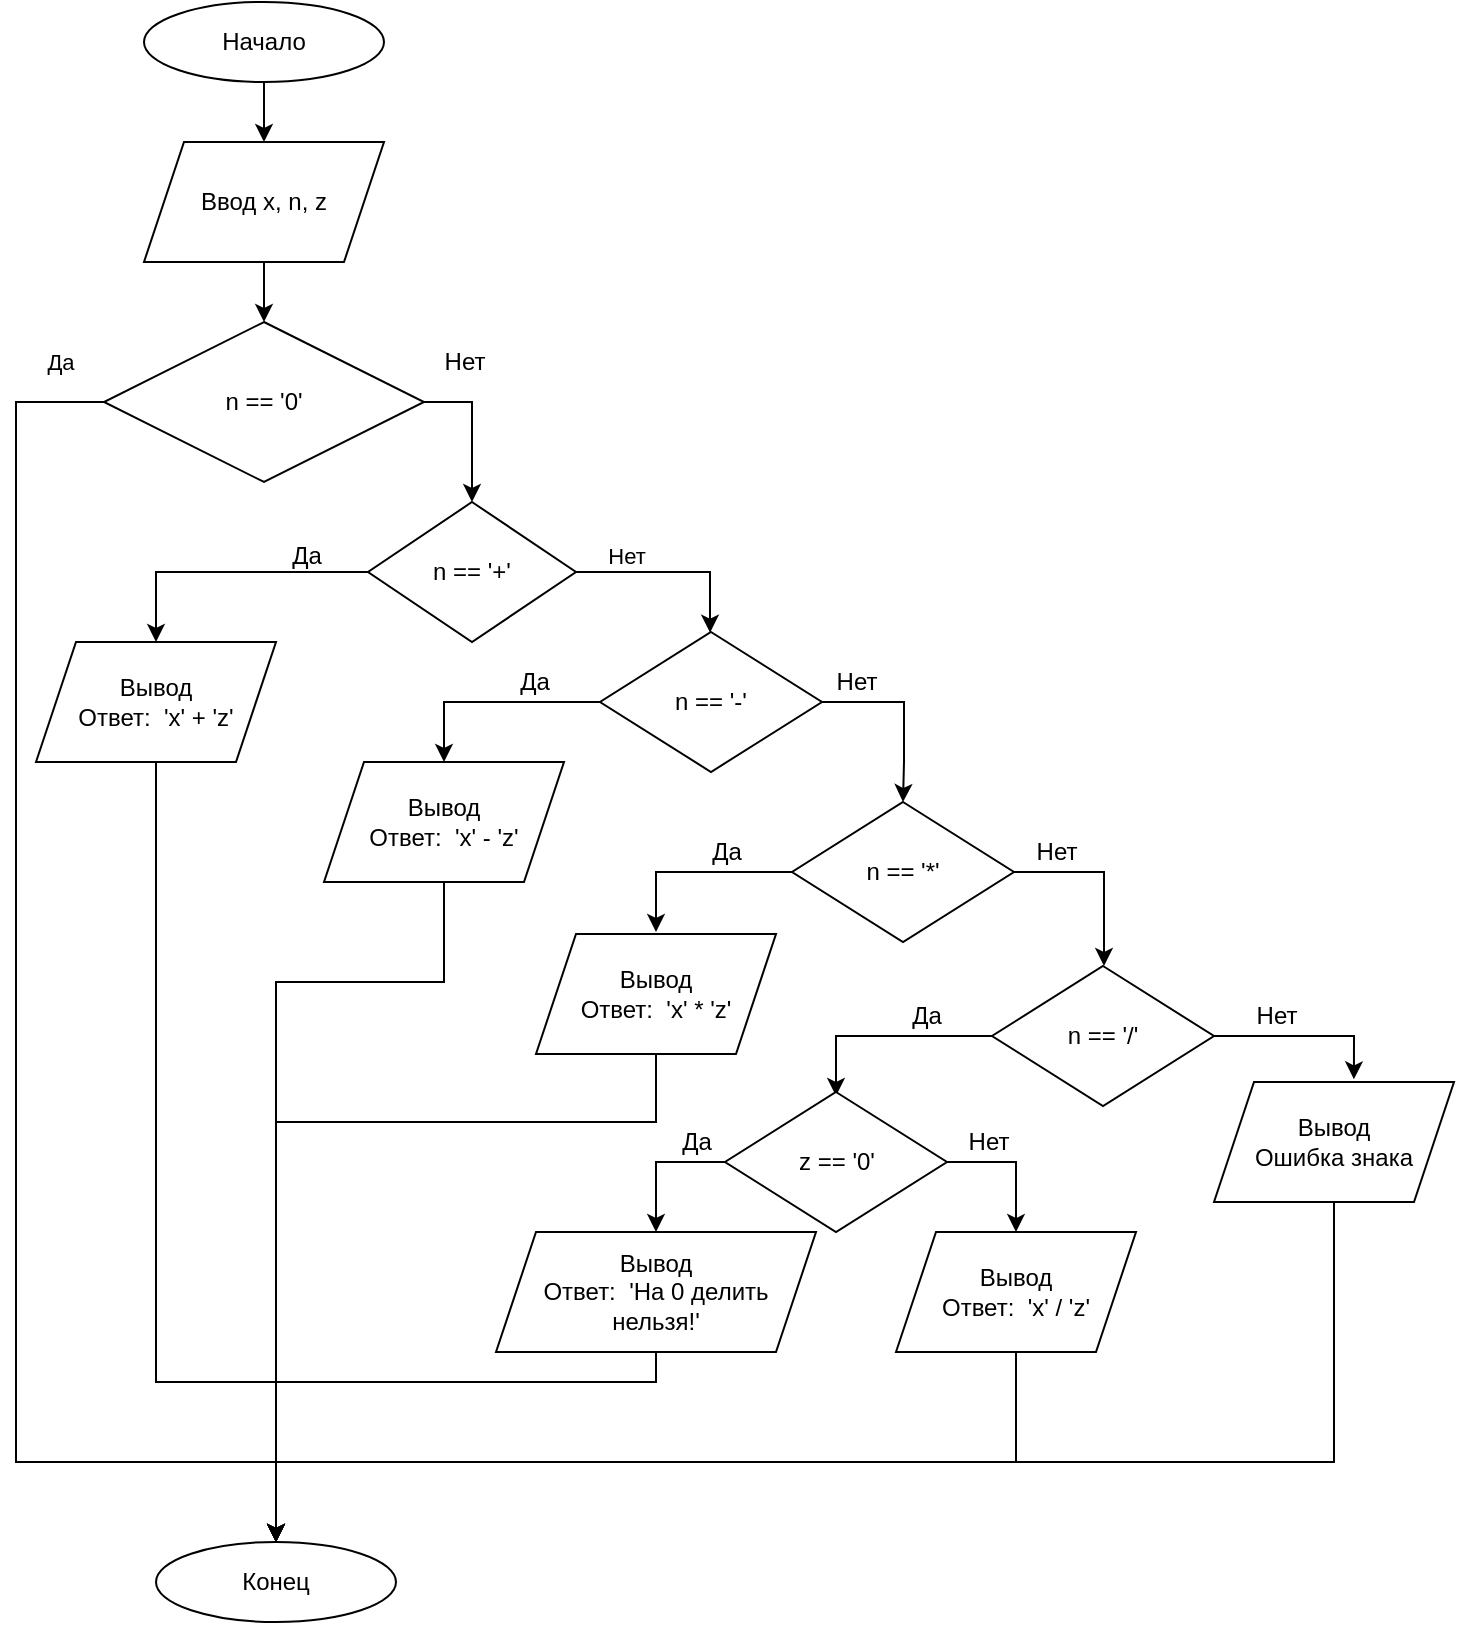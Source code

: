 <mxfile version="14.6.6" type="github" pages="2">
  <diagram id="yvdoU6mcAUJrOM6jH-qH" name="Lesson_2_1">
    <mxGraphModel dx="2062" dy="794" grid="1" gridSize="10" guides="1" tooltips="1" connect="1" arrows="1" fold="1" page="1" pageScale="1" pageWidth="827" pageHeight="1169" math="0" shadow="0">
      <root>
        <mxCell id="0" />
        <mxCell id="1" parent="0" />
        <mxCell id="S1Y_xkd8dQSvKk8F5vj4-3" value="" style="edgeStyle=orthogonalEdgeStyle;rounded=0;orthogonalLoop=1;jettySize=auto;html=1;" edge="1" parent="1" source="S1Y_xkd8dQSvKk8F5vj4-1" target="S1Y_xkd8dQSvKk8F5vj4-2">
          <mxGeometry relative="1" as="geometry" />
        </mxCell>
        <mxCell id="S1Y_xkd8dQSvKk8F5vj4-1" value="Начало" style="ellipse;whiteSpace=wrap;html=1;" vertex="1" parent="1">
          <mxGeometry x="114" y="40" width="120" height="40" as="geometry" />
        </mxCell>
        <mxCell id="S1Y_xkd8dQSvKk8F5vj4-10" value="" style="edgeStyle=orthogonalEdgeStyle;rounded=0;orthogonalLoop=1;jettySize=auto;html=1;" edge="1" parent="1" source="S1Y_xkd8dQSvKk8F5vj4-2" target="S1Y_xkd8dQSvKk8F5vj4-9">
          <mxGeometry relative="1" as="geometry" />
        </mxCell>
        <mxCell id="S1Y_xkd8dQSvKk8F5vj4-2" value="Ввод x, n, z" style="shape=parallelogram;perimeter=parallelogramPerimeter;whiteSpace=wrap;html=1;fixedSize=1;" vertex="1" parent="1">
          <mxGeometry x="114" y="110" width="120" height="60" as="geometry" />
        </mxCell>
        <mxCell id="S1Y_xkd8dQSvKk8F5vj4-7" style="edgeStyle=orthogonalEdgeStyle;rounded=0;orthogonalLoop=1;jettySize=auto;html=1;" edge="1" parent="1" source="S1Y_xkd8dQSvKk8F5vj4-4" target="S1Y_xkd8dQSvKk8F5vj4-22">
          <mxGeometry relative="1" as="geometry">
            <mxPoint x="396.96" y="358.02" as="targetPoint" />
            <Array as="points">
              <mxPoint x="397" y="325" />
            </Array>
          </mxGeometry>
        </mxCell>
        <mxCell id="S1Y_xkd8dQSvKk8F5vj4-8" value="Нет" style="edgeLabel;html=1;align=center;verticalAlign=middle;resizable=0;points=[];" vertex="1" connectable="0" parent="S1Y_xkd8dQSvKk8F5vj4-7">
          <mxGeometry x="-0.162" y="2" relative="1" as="geometry">
            <mxPoint x="-16" y="-6" as="offset" />
          </mxGeometry>
        </mxCell>
        <mxCell id="S1Y_xkd8dQSvKk8F5vj4-18" style="edgeStyle=orthogonalEdgeStyle;rounded=0;orthogonalLoop=1;jettySize=auto;html=1;entryX=0.5;entryY=0;entryDx=0;entryDy=0;" edge="1" parent="1" source="S1Y_xkd8dQSvKk8F5vj4-4">
          <mxGeometry relative="1" as="geometry">
            <mxPoint x="120.0" y="360" as="targetPoint" />
            <Array as="points">
              <mxPoint x="120" y="325" />
            </Array>
          </mxGeometry>
        </mxCell>
        <mxCell id="S1Y_xkd8dQSvKk8F5vj4-4" value="n == &#39;+&#39;" style="rhombus;whiteSpace=wrap;html=1;" vertex="1" parent="1">
          <mxGeometry x="226" y="290" width="104" height="70" as="geometry" />
        </mxCell>
        <mxCell id="S1Y_xkd8dQSvKk8F5vj4-11" style="edgeStyle=orthogonalEdgeStyle;rounded=0;orthogonalLoop=1;jettySize=auto;html=1;entryX=0.5;entryY=0;entryDx=0;entryDy=0;" edge="1" parent="1" source="S1Y_xkd8dQSvKk8F5vj4-9" target="S1Y_xkd8dQSvKk8F5vj4-4">
          <mxGeometry relative="1" as="geometry">
            <Array as="points">
              <mxPoint x="278" y="240" />
            </Array>
          </mxGeometry>
        </mxCell>
        <mxCell id="S1Y_xkd8dQSvKk8F5vj4-14" style="edgeStyle=orthogonalEdgeStyle;rounded=0;orthogonalLoop=1;jettySize=auto;html=1;entryX=0.5;entryY=0;entryDx=0;entryDy=0;" edge="1" parent="1" source="S1Y_xkd8dQSvKk8F5vj4-9" target="S1Y_xkd8dQSvKk8F5vj4-13">
          <mxGeometry relative="1" as="geometry">
            <Array as="points">
              <mxPoint x="50" y="240" />
              <mxPoint x="50" y="770" />
              <mxPoint x="180" y="770" />
            </Array>
          </mxGeometry>
        </mxCell>
        <mxCell id="S1Y_xkd8dQSvKk8F5vj4-15" value="Да" style="edgeLabel;html=1;align=center;verticalAlign=middle;resizable=0;points=[];" vertex="1" connectable="0" parent="S1Y_xkd8dQSvKk8F5vj4-14">
          <mxGeometry x="-0.913" y="-1" relative="1" as="geometry">
            <mxPoint x="10" y="-19" as="offset" />
          </mxGeometry>
        </mxCell>
        <mxCell id="S1Y_xkd8dQSvKk8F5vj4-9" value="n == &#39;0&#39;" style="rhombus;whiteSpace=wrap;html=1;" vertex="1" parent="1">
          <mxGeometry x="94" y="200" width="160" height="80" as="geometry" />
        </mxCell>
        <mxCell id="S1Y_xkd8dQSvKk8F5vj4-12" value="Нет" style="text;html=1;align=center;verticalAlign=middle;resizable=0;points=[];autosize=1;strokeColor=none;" vertex="1" parent="1">
          <mxGeometry x="254" y="210" width="40" height="20" as="geometry" />
        </mxCell>
        <mxCell id="S1Y_xkd8dQSvKk8F5vj4-13" value="Конец" style="ellipse;whiteSpace=wrap;html=1;" vertex="1" parent="1">
          <mxGeometry x="120" y="810" width="120" height="40" as="geometry" />
        </mxCell>
        <mxCell id="S1Y_xkd8dQSvKk8F5vj4-19" value="Да" style="text;html=1;align=center;verticalAlign=middle;resizable=0;points=[];autosize=1;strokeColor=none;" vertex="1" parent="1">
          <mxGeometry x="180" y="307" width="30" height="20" as="geometry" />
        </mxCell>
        <mxCell id="S1Y_xkd8dQSvKk8F5vj4-30" style="edgeStyle=orthogonalEdgeStyle;rounded=0;orthogonalLoop=1;jettySize=auto;html=1;entryX=0.5;entryY=0;entryDx=0;entryDy=0;" edge="1" parent="1" source="S1Y_xkd8dQSvKk8F5vj4-22" target="S1Y_xkd8dQSvKk8F5vj4-26">
          <mxGeometry relative="1" as="geometry">
            <Array as="points">
              <mxPoint x="494" y="390" />
              <mxPoint x="494" y="420" />
            </Array>
          </mxGeometry>
        </mxCell>
        <mxCell id="S1Y_xkd8dQSvKk8F5vj4-22" value="n == &#39;-&#39;" style="rhombus;whiteSpace=wrap;html=1;" vertex="1" parent="1">
          <mxGeometry x="342" y="355" width="111" height="70" as="geometry" />
        </mxCell>
        <mxCell id="S1Y_xkd8dQSvKk8F5vj4-23" style="edgeStyle=orthogonalEdgeStyle;rounded=0;orthogonalLoop=1;jettySize=auto;html=1;exitX=0;exitY=0.5;exitDx=0;exitDy=0;entryX=0.5;entryY=0;entryDx=0;entryDy=0;" edge="1" parent="1" source="S1Y_xkd8dQSvKk8F5vj4-22">
          <mxGeometry relative="1" as="geometry">
            <mxPoint x="264.0" y="420" as="targetPoint" />
            <mxPoint x="340" y="398" as="sourcePoint" />
            <Array as="points">
              <mxPoint x="264" y="390" />
            </Array>
          </mxGeometry>
        </mxCell>
        <mxCell id="S1Y_xkd8dQSvKk8F5vj4-24" value="Да" style="text;html=1;align=center;verticalAlign=middle;resizable=0;points=[];autosize=1;strokeColor=none;" vertex="1" parent="1">
          <mxGeometry x="294" y="370" width="30" height="20" as="geometry" />
        </mxCell>
        <mxCell id="S1Y_xkd8dQSvKk8F5vj4-43" style="edgeStyle=orthogonalEdgeStyle;rounded=0;orthogonalLoop=1;jettySize=auto;html=1;entryX=0.5;entryY=0;entryDx=0;entryDy=0;" edge="1" parent="1" source="S1Y_xkd8dQSvKk8F5vj4-26" target="S1Y_xkd8dQSvKk8F5vj4-36">
          <mxGeometry relative="1" as="geometry">
            <mxPoint x="590" y="510" as="targetPoint" />
            <Array as="points">
              <mxPoint x="594" y="475" />
              <mxPoint x="594" y="522" />
            </Array>
          </mxGeometry>
        </mxCell>
        <mxCell id="S1Y_xkd8dQSvKk8F5vj4-26" value="n == &#39;*&#39;" style="rhombus;whiteSpace=wrap;html=1;" vertex="1" parent="1">
          <mxGeometry x="438" y="440" width="111" height="70" as="geometry" />
        </mxCell>
        <mxCell id="S1Y_xkd8dQSvKk8F5vj4-27" style="edgeStyle=orthogonalEdgeStyle;rounded=0;orthogonalLoop=1;jettySize=auto;html=1;exitX=0;exitY=0.5;exitDx=0;exitDy=0;" edge="1" source="S1Y_xkd8dQSvKk8F5vj4-26" parent="1">
          <mxGeometry relative="1" as="geometry">
            <mxPoint x="370" y="505" as="targetPoint" />
            <mxPoint x="436" y="483" as="sourcePoint" />
            <Array as="points">
              <mxPoint x="370" y="475" />
              <mxPoint x="370" y="505" />
            </Array>
          </mxGeometry>
        </mxCell>
        <mxCell id="S1Y_xkd8dQSvKk8F5vj4-28" value="Да" style="text;html=1;align=center;verticalAlign=middle;resizable=0;points=[];autosize=1;strokeColor=none;" vertex="1" parent="1">
          <mxGeometry x="390" y="455" width="30" height="20" as="geometry" />
        </mxCell>
        <mxCell id="S1Y_xkd8dQSvKk8F5vj4-33" style="edgeStyle=orthogonalEdgeStyle;rounded=0;orthogonalLoop=1;jettySize=auto;html=1;exitX=0;exitY=0.5;exitDx=0;exitDy=0;entryX=0.5;entryY=0;entryDx=0;entryDy=0;" edge="1" source="S1Y_xkd8dQSvKk8F5vj4-36" parent="1">
          <mxGeometry relative="1" as="geometry">
            <mxPoint x="460" y="587" as="targetPoint" />
            <mxPoint x="536" y="565" as="sourcePoint" />
            <Array as="points">
              <mxPoint x="460" y="557" />
            </Array>
          </mxGeometry>
        </mxCell>
        <mxCell id="S1Y_xkd8dQSvKk8F5vj4-34" value="Да" style="text;html=1;align=center;verticalAlign=middle;resizable=0;points=[];autosize=1;strokeColor=none;" vertex="1" parent="1">
          <mxGeometry x="490" y="537" width="30" height="20" as="geometry" />
        </mxCell>
        <mxCell id="S1Y_xkd8dQSvKk8F5vj4-54" style="edgeStyle=orthogonalEdgeStyle;rounded=0;orthogonalLoop=1;jettySize=auto;html=1;entryX=0.583;entryY=-0.022;entryDx=0;entryDy=0;entryPerimeter=0;exitX=1;exitY=0.5;exitDx=0;exitDy=0;" edge="1" parent="1" source="S1Y_xkd8dQSvKk8F5vj4-36" target="S1Y_xkd8dQSvKk8F5vj4-53">
          <mxGeometry relative="1" as="geometry">
            <Array as="points">
              <mxPoint x="719" y="557" />
            </Array>
          </mxGeometry>
        </mxCell>
        <mxCell id="S1Y_xkd8dQSvKk8F5vj4-36" value="n == &#39;/&#39;" style="rhombus;whiteSpace=wrap;html=1;" vertex="1" parent="1">
          <mxGeometry x="538" y="522" width="111" height="70" as="geometry" />
        </mxCell>
        <mxCell id="S1Y_xkd8dQSvKk8F5vj4-56" style="edgeStyle=orthogonalEdgeStyle;rounded=0;orthogonalLoop=1;jettySize=auto;html=1;entryX=0.5;entryY=0;entryDx=0;entryDy=0;" edge="1" parent="1" source="S1Y_xkd8dQSvKk8F5vj4-37" target="S1Y_xkd8dQSvKk8F5vj4-13">
          <mxGeometry relative="1" as="geometry">
            <Array as="points">
              <mxPoint x="120" y="730" />
              <mxPoint x="180" y="730" />
            </Array>
          </mxGeometry>
        </mxCell>
        <mxCell id="S1Y_xkd8dQSvKk8F5vj4-37" value="&lt;span&gt;Вывод&lt;br&gt;Ответ:&amp;nbsp; &#39;x&#39; + &#39;z&#39;&lt;/span&gt;" style="shape=parallelogram;perimeter=parallelogramPerimeter;whiteSpace=wrap;html=1;fixedSize=1;" vertex="1" parent="1">
          <mxGeometry x="60" y="360" width="120" height="60" as="geometry" />
        </mxCell>
        <mxCell id="S1Y_xkd8dQSvKk8F5vj4-57" style="edgeStyle=orthogonalEdgeStyle;rounded=0;orthogonalLoop=1;jettySize=auto;html=1;" edge="1" parent="1" source="S1Y_xkd8dQSvKk8F5vj4-38">
          <mxGeometry relative="1" as="geometry">
            <mxPoint x="180" y="810" as="targetPoint" />
            <Array as="points">
              <mxPoint x="264" y="530" />
              <mxPoint x="180" y="530" />
            </Array>
          </mxGeometry>
        </mxCell>
        <mxCell id="S1Y_xkd8dQSvKk8F5vj4-38" value="&lt;span&gt;Вывод&lt;br&gt;Ответ:&amp;nbsp; &#39;x&#39; - &#39;z&#39;&lt;/span&gt;" style="shape=parallelogram;perimeter=parallelogramPerimeter;whiteSpace=wrap;html=1;fixedSize=1;" vertex="1" parent="1">
          <mxGeometry x="204" y="420" width="120" height="60" as="geometry" />
        </mxCell>
        <mxCell id="S1Y_xkd8dQSvKk8F5vj4-58" style="edgeStyle=orthogonalEdgeStyle;rounded=0;orthogonalLoop=1;jettySize=auto;html=1;" edge="1" parent="1" source="S1Y_xkd8dQSvKk8F5vj4-41">
          <mxGeometry relative="1" as="geometry">
            <mxPoint x="180" y="810" as="targetPoint" />
            <Array as="points">
              <mxPoint x="370" y="600" />
              <mxPoint x="180" y="600" />
            </Array>
          </mxGeometry>
        </mxCell>
        <mxCell id="S1Y_xkd8dQSvKk8F5vj4-41" value="&lt;span&gt;Вывод&lt;br&gt;Ответ:&amp;nbsp; &#39;x&#39; * &#39;z&#39;&lt;/span&gt;" style="shape=parallelogram;perimeter=parallelogramPerimeter;whiteSpace=wrap;html=1;fixedSize=1;" vertex="1" parent="1">
          <mxGeometry x="310" y="506" width="120" height="60" as="geometry" />
        </mxCell>
        <mxCell id="S1Y_xkd8dQSvKk8F5vj4-60" style="edgeStyle=orthogonalEdgeStyle;rounded=0;orthogonalLoop=1;jettySize=auto;html=1;" edge="1" parent="1" source="S1Y_xkd8dQSvKk8F5vj4-42">
          <mxGeometry relative="1" as="geometry">
            <mxPoint x="180" y="810" as="targetPoint" />
            <Array as="points">
              <mxPoint x="550" y="770" />
              <mxPoint x="180" y="770" />
            </Array>
          </mxGeometry>
        </mxCell>
        <mxCell id="S1Y_xkd8dQSvKk8F5vj4-42" value="&lt;span&gt;Вывод&lt;br&gt;Ответ:&amp;nbsp; &#39;x&#39; / &#39;z&#39;&lt;/span&gt;" style="shape=parallelogram;perimeter=parallelogramPerimeter;whiteSpace=wrap;html=1;fixedSize=1;" vertex="1" parent="1">
          <mxGeometry x="490" y="655" width="120" height="60" as="geometry" />
        </mxCell>
        <mxCell id="S1Y_xkd8dQSvKk8F5vj4-47" style="edgeStyle=orthogonalEdgeStyle;rounded=0;orthogonalLoop=1;jettySize=auto;html=1;" edge="1" parent="1" source="S1Y_xkd8dQSvKk8F5vj4-45" target="S1Y_xkd8dQSvKk8F5vj4-46">
          <mxGeometry relative="1" as="geometry">
            <mxPoint x="390" y="640" as="targetPoint" />
            <Array as="points">
              <mxPoint x="370" y="620" />
            </Array>
          </mxGeometry>
        </mxCell>
        <mxCell id="S1Y_xkd8dQSvKk8F5vj4-50" style="edgeStyle=orthogonalEdgeStyle;rounded=0;orthogonalLoop=1;jettySize=auto;html=1;entryX=0.5;entryY=0;entryDx=0;entryDy=0;" edge="1" parent="1" source="S1Y_xkd8dQSvKk8F5vj4-45" target="S1Y_xkd8dQSvKk8F5vj4-42">
          <mxGeometry relative="1" as="geometry">
            <Array as="points">
              <mxPoint x="550" y="620" />
            </Array>
          </mxGeometry>
        </mxCell>
        <mxCell id="S1Y_xkd8dQSvKk8F5vj4-45" value="z == &#39;0&#39;" style="rhombus;whiteSpace=wrap;html=1;" vertex="1" parent="1">
          <mxGeometry x="404.5" y="585" width="111" height="70" as="geometry" />
        </mxCell>
        <mxCell id="S1Y_xkd8dQSvKk8F5vj4-59" style="edgeStyle=orthogonalEdgeStyle;rounded=0;orthogonalLoop=1;jettySize=auto;html=1;entryX=0.5;entryY=0;entryDx=0;entryDy=0;" edge="1" parent="1" source="S1Y_xkd8dQSvKk8F5vj4-46" target="S1Y_xkd8dQSvKk8F5vj4-13">
          <mxGeometry relative="1" as="geometry">
            <Array as="points">
              <mxPoint x="370" y="730" />
              <mxPoint x="180" y="730" />
            </Array>
          </mxGeometry>
        </mxCell>
        <mxCell id="S1Y_xkd8dQSvKk8F5vj4-46" value="&lt;span&gt;Вывод&lt;br&gt;Ответ:&amp;nbsp; &#39;На 0 делить нельзя!&#39;&lt;/span&gt;" style="shape=parallelogram;perimeter=parallelogramPerimeter;whiteSpace=wrap;html=1;fixedSize=1;" vertex="1" parent="1">
          <mxGeometry x="290" y="655" width="160" height="60" as="geometry" />
        </mxCell>
        <mxCell id="S1Y_xkd8dQSvKk8F5vj4-48" value="Нет" style="text;html=1;align=center;verticalAlign=middle;resizable=0;points=[];autosize=1;strokeColor=none;" vertex="1" parent="1">
          <mxGeometry x="450" y="370" width="40" height="20" as="geometry" />
        </mxCell>
        <mxCell id="S1Y_xkd8dQSvKk8F5vj4-49" value="Нет" style="text;html=1;align=center;verticalAlign=middle;resizable=0;points=[];autosize=1;strokeColor=none;" vertex="1" parent="1">
          <mxGeometry x="550" y="455" width="40" height="20" as="geometry" />
        </mxCell>
        <mxCell id="S1Y_xkd8dQSvKk8F5vj4-51" value="Нет" style="text;html=1;align=center;verticalAlign=middle;resizable=0;points=[];autosize=1;strokeColor=none;" vertex="1" parent="1">
          <mxGeometry x="515.5" y="600" width="40" height="20" as="geometry" />
        </mxCell>
        <mxCell id="S1Y_xkd8dQSvKk8F5vj4-52" value="Да" style="text;html=1;align=center;verticalAlign=middle;resizable=0;points=[];autosize=1;strokeColor=none;" vertex="1" parent="1">
          <mxGeometry x="374.5" y="600" width="30" height="20" as="geometry" />
        </mxCell>
        <mxCell id="S1Y_xkd8dQSvKk8F5vj4-61" style="edgeStyle=orthogonalEdgeStyle;rounded=0;orthogonalLoop=1;jettySize=auto;html=1;" edge="1" parent="1" source="S1Y_xkd8dQSvKk8F5vj4-53" target="S1Y_xkd8dQSvKk8F5vj4-13">
          <mxGeometry relative="1" as="geometry">
            <Array as="points">
              <mxPoint x="709" y="770" />
              <mxPoint x="180" y="770" />
            </Array>
          </mxGeometry>
        </mxCell>
        <mxCell id="S1Y_xkd8dQSvKk8F5vj4-53" value="Вывод&lt;br&gt;Ошибка знака" style="shape=parallelogram;perimeter=parallelogramPerimeter;whiteSpace=wrap;html=1;fixedSize=1;" vertex="1" parent="1">
          <mxGeometry x="649" y="580" width="120" height="60" as="geometry" />
        </mxCell>
        <mxCell id="S1Y_xkd8dQSvKk8F5vj4-55" value="Нет" style="text;html=1;align=center;verticalAlign=middle;resizable=0;points=[];autosize=1;strokeColor=none;" vertex="1" parent="1">
          <mxGeometry x="660" y="537" width="40" height="20" as="geometry" />
        </mxCell>
      </root>
    </mxGraphModel>
  </diagram>
  <diagram id="86SjSSydqkA74EILzOwc" name="Страница 2">
    <mxGraphModel dx="2062" dy="794" grid="1" gridSize="10" guides="1" tooltips="1" connect="1" arrows="1" fold="1" page="1" pageScale="1" pageWidth="827" pageHeight="1169" math="0" shadow="0">
      <root>
        <mxCell id="w6FFo3E0nhybmVskQiMI-0" />
        <mxCell id="w6FFo3E0nhybmVskQiMI-1" parent="w6FFo3E0nhybmVskQiMI-0" />
      </root>
    </mxGraphModel>
  </diagram>
</mxfile>
